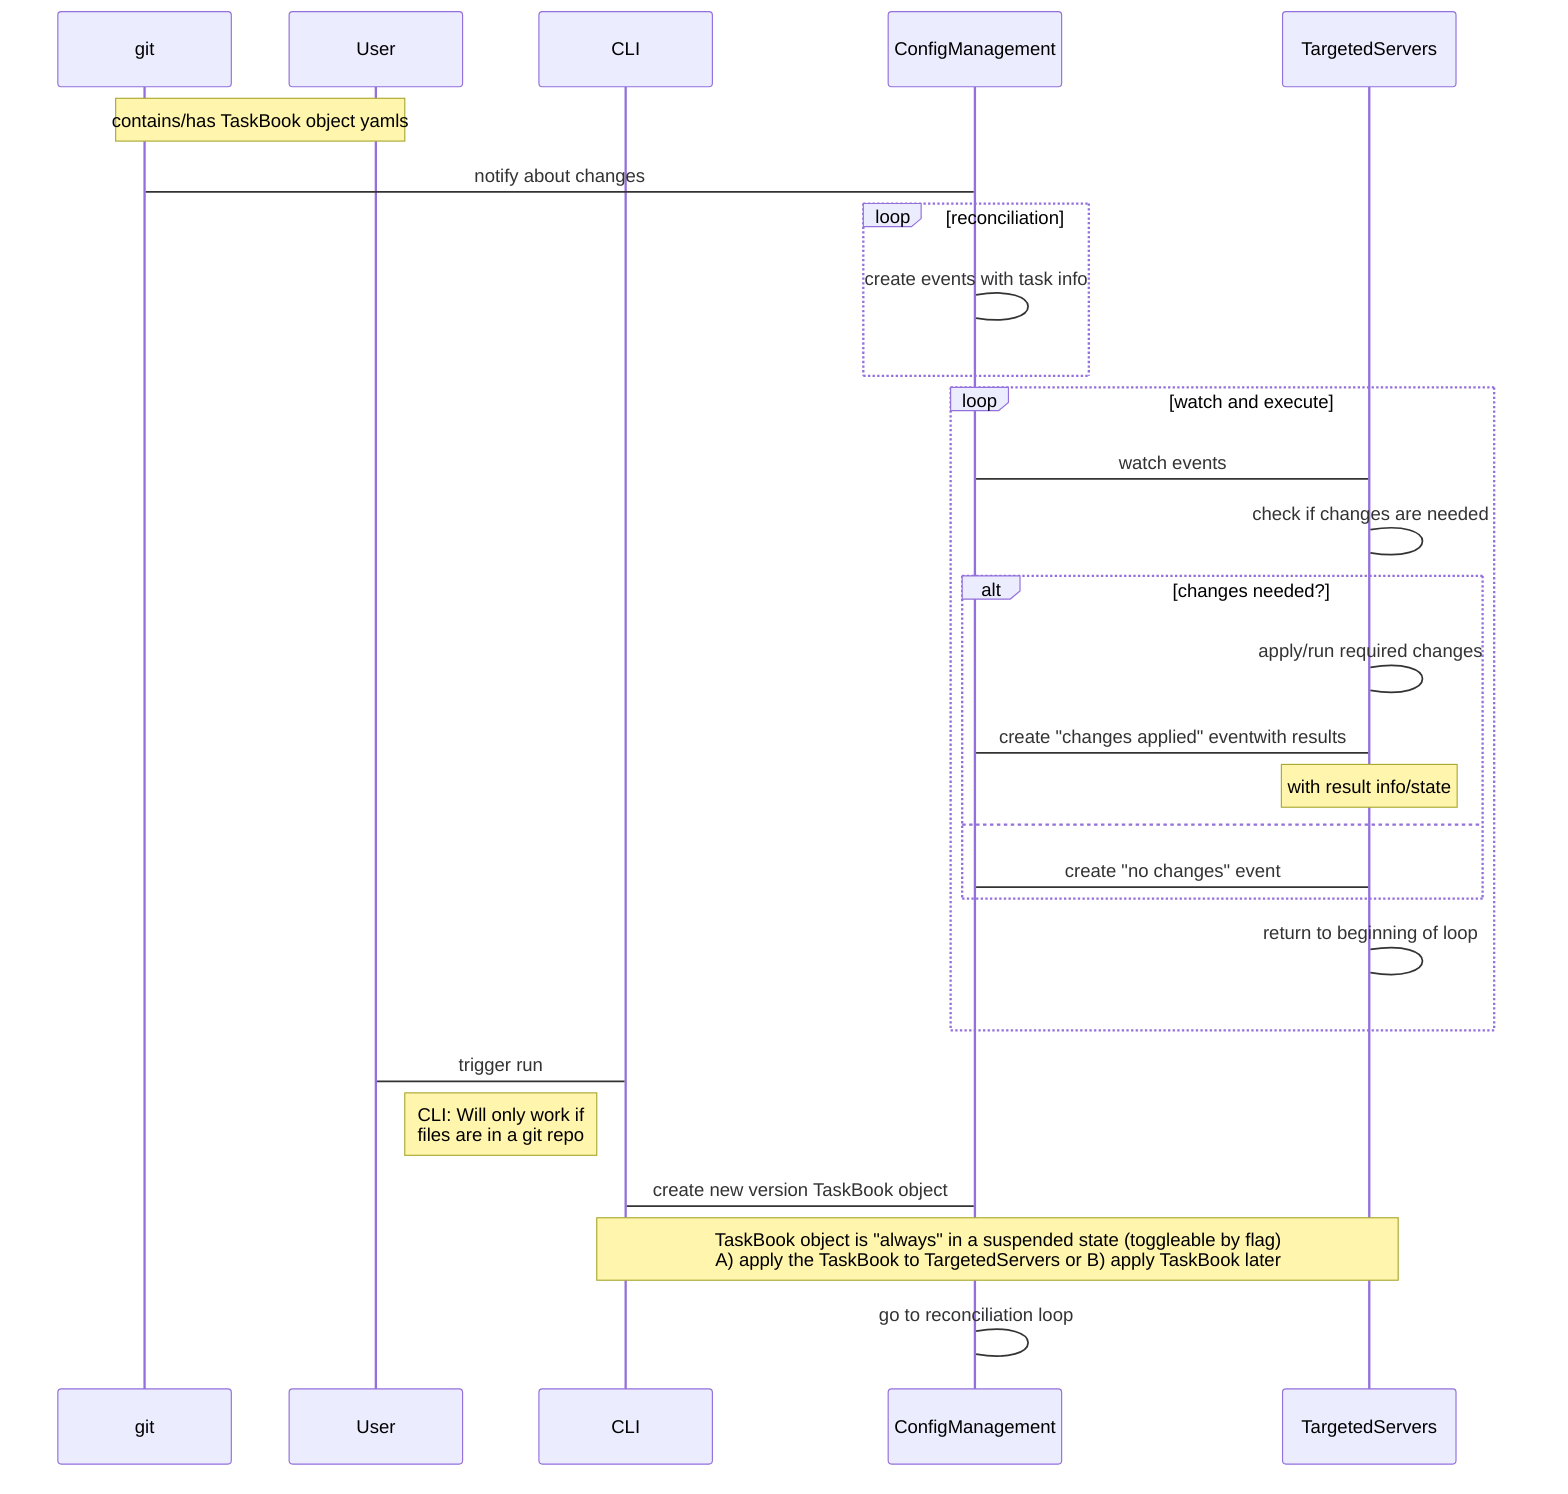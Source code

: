 sequenceDiagram
    participant git
    participant User
    participant CLI
    participant ConfigManagement
    participant TargetedServers
    Note over git,User: contains/has TaskBook object yamls
    git->ConfigManagement: notify about changes
    loop reconciliation
        ConfigManagement->ConfigManagement: create events with task info
    end
    loop watch and execute
        TargetedServers->ConfigManagement: watch events
        TargetedServers->TargetedServers: check if changes are needed
        alt changes needed?
            TargetedServers->TargetedServers: apply/run required changes
            TargetedServers->ConfigManagement: create "changes applied" eventwith results
            Note over TargetedServers,TargetedServers: with result info/state
        else
            TargetedServers->ConfigManagement: create "no changes" event
        end
        TargetedServers->TargetedServers: return to beginning of loop
    end
    User->CLI: trigger run
    Note left of CLI: CLI: Will only work if<br/>files are in a git repo
    CLI->ConfigManagement: create new version TaskBook object
    Note over CLI,TargetedServers: TaskBook object is "always" in a suspended state (toggleable by flag)<br/>A) apply the TaskBook to TargetedServers or B) apply TaskBook later
    ConfigManagement->ConfigManagement: go to reconciliation loop